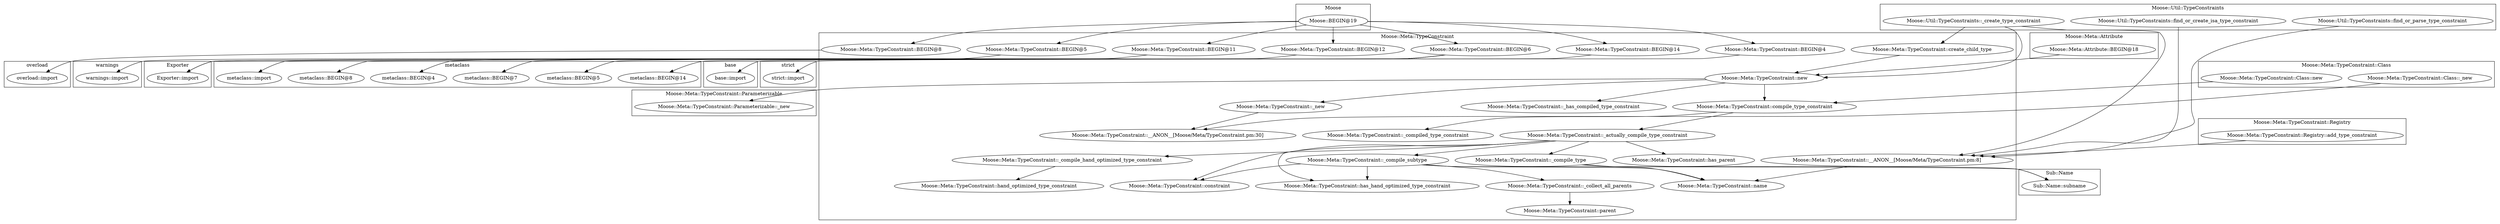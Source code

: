 digraph {
graph [overlap=false]
subgraph cluster_warnings {
	label="warnings";
	"warnings::import";
}
subgraph cluster_Moose_Util_TypeConstraints {
	label="Moose::Util::TypeConstraints";
	"Moose::Util::TypeConstraints::_create_type_constraint";
	"Moose::Util::TypeConstraints::find_or_create_isa_type_constraint";
	"Moose::Util::TypeConstraints::find_or_parse_type_constraint";
}
subgraph cluster_Moose {
	label="Moose";
	"Moose::BEGIN@19";
}
subgraph cluster_Moose_Meta_TypeConstraint_Registry {
	label="Moose::Meta::TypeConstraint::Registry";
	"Moose::Meta::TypeConstraint::Registry::add_type_constraint";
}
subgraph cluster_Sub_Name {
	label="Sub::Name";
	"Sub::Name::subname";
}
subgraph cluster_metaclass {
	label="metaclass";
	"metaclass::BEGIN@8";
	"metaclass::import";
	"metaclass::BEGIN@14";
	"metaclass::BEGIN@5";
	"metaclass::BEGIN@7";
	"metaclass::BEGIN@4";
}
subgraph cluster_Moose_Meta_TypeConstraint_Class {
	label="Moose::Meta::TypeConstraint::Class";
	"Moose::Meta::TypeConstraint::Class::_new";
	"Moose::Meta::TypeConstraint::Class::new";
}
subgraph cluster_Moose_Meta_TypeConstraint_Parameterizable {
	label="Moose::Meta::TypeConstraint::Parameterizable";
	"Moose::Meta::TypeConstraint::Parameterizable::_new";
}
subgraph cluster_base {
	label="base";
	"base::import";
}
subgraph cluster_strict {
	label="strict";
	"strict::import";
}
subgraph cluster_Exporter {
	label="Exporter";
	"Exporter::import";
}
subgraph cluster_overload {
	label="overload";
	"overload::import";
}
subgraph cluster_Moose_Meta_Attribute {
	label="Moose::Meta::Attribute";
	"Moose::Meta::Attribute::BEGIN@18";
}
subgraph cluster_Moose_Meta_TypeConstraint {
	label="Moose::Meta::TypeConstraint";
	"Moose::Meta::TypeConstraint::hand_optimized_type_constraint";
	"Moose::Meta::TypeConstraint::_collect_all_parents";
	"Moose::Meta::TypeConstraint::_compile_type";
	"Moose::Meta::TypeConstraint::_compiled_type_constraint";
	"Moose::Meta::TypeConstraint::_has_compiled_type_constraint";
	"Moose::Meta::TypeConstraint::_compile_hand_optimized_type_constraint";
	"Moose::Meta::TypeConstraint::create_child_type";
	"Moose::Meta::TypeConstraint::BEGIN@8";
	"Moose::Meta::TypeConstraint::__ANON__[Moose/Meta/TypeConstraint.pm:8]";
	"Moose::Meta::TypeConstraint::_actually_compile_type_constraint";
	"Moose::Meta::TypeConstraint::new";
	"Moose::Meta::TypeConstraint::BEGIN@5";
	"Moose::Meta::TypeConstraint::BEGIN@12";
	"Moose::Meta::TypeConstraint::BEGIN@6";
	"Moose::Meta::TypeConstraint::__ANON__[Moose/Meta/TypeConstraint.pm:30]";
	"Moose::Meta::TypeConstraint::parent";
	"Moose::Meta::TypeConstraint::_new";
	"Moose::Meta::TypeConstraint::BEGIN@14";
	"Moose::Meta::TypeConstraint::compile_type_constraint";
	"Moose::Meta::TypeConstraint::name";
	"Moose::Meta::TypeConstraint::_compile_subtype";
	"Moose::Meta::TypeConstraint::has_parent";
	"Moose::Meta::TypeConstraint::BEGIN@11";
	"Moose::Meta::TypeConstraint::constraint";
	"Moose::Meta::TypeConstraint::BEGIN@4";
	"Moose::Meta::TypeConstraint::has_hand_optimized_type_constraint";
}
"Moose::Meta::TypeConstraint::BEGIN@6" -> "metaclass::BEGIN@14";
"Moose::Util::TypeConstraints::_create_type_constraint" -> "Moose::Meta::TypeConstraint::create_child_type";
"Moose::BEGIN@19" -> "Moose::Meta::TypeConstraint::BEGIN@5";
"Moose::Meta::TypeConstraint::BEGIN@11" -> "Exporter::import";
"Moose::Meta::TypeConstraint::BEGIN@12" -> "Exporter::import";
"Moose::Meta::TypeConstraint::new" -> "Moose::Meta::TypeConstraint::compile_type_constraint";
"Moose::Meta::TypeConstraint::Class::new" -> "Moose::Meta::TypeConstraint::compile_type_constraint";
"Moose::Meta::TypeConstraint::_compile_subtype" -> "Moose::Meta::TypeConstraint::name";
"Moose::Meta::TypeConstraint::__ANON__[Moose/Meta/TypeConstraint.pm:8]" -> "Moose::Meta::TypeConstraint::name";
"Moose::Meta::TypeConstraint::_compile_type" -> "Moose::Meta::TypeConstraint::name";
"Moose::Meta::TypeConstraint::new" -> "Moose::Meta::TypeConstraint::Parameterizable::_new";
"Moose::Meta::TypeConstraint::_compile_subtype" -> "Moose::Meta::TypeConstraint::has_hand_optimized_type_constraint";
"Moose::Meta::TypeConstraint::_actually_compile_type_constraint" -> "Moose::Meta::TypeConstraint::has_hand_optimized_type_constraint";
"Moose::Meta::TypeConstraint::new" -> "Moose::Meta::TypeConstraint::_has_compiled_type_constraint";
"Moose::Meta::TypeConstraint::_compile_subtype" -> "Sub::Name::subname";
"Moose::Meta::TypeConstraint::_compile_type" -> "Sub::Name::subname";
"Moose::Meta::TypeConstraint::BEGIN@6" -> "metaclass::BEGIN@7";
"Moose::Util::TypeConstraints::_create_type_constraint" -> "Moose::Meta::TypeConstraint::__ANON__[Moose/Meta/TypeConstraint.pm:8]";
"Moose::Meta::TypeConstraint::Registry::add_type_constraint" -> "Moose::Meta::TypeConstraint::__ANON__[Moose/Meta/TypeConstraint.pm:8]";
"Moose::Util::TypeConstraints::find_or_parse_type_constraint" -> "Moose::Meta::TypeConstraint::__ANON__[Moose/Meta/TypeConstraint.pm:8]";
"Moose::Util::TypeConstraints::find_or_create_isa_type_constraint" -> "Moose::Meta::TypeConstraint::__ANON__[Moose/Meta/TypeConstraint.pm:8]";
"Moose::Meta::TypeConstraint::create_child_type" -> "Moose::Meta::TypeConstraint::new";
"Moose::Util::TypeConstraints::_create_type_constraint" -> "Moose::Meta::TypeConstraint::new";
"Moose::Meta::Attribute::BEGIN@18" -> "Moose::Meta::TypeConstraint::new";
"Moose::BEGIN@19" -> "Moose::Meta::TypeConstraint::BEGIN@11";
"Moose::Meta::TypeConstraint::_compile_subtype" -> "Moose::Meta::TypeConstraint::_collect_all_parents";
"Moose::Meta::TypeConstraint::BEGIN@6" -> "metaclass::import";
"Moose::BEGIN@19" -> "Moose::Meta::TypeConstraint::BEGIN@12";
"Moose::Meta::TypeConstraint::BEGIN@6" -> "metaclass::BEGIN@5";
"Moose::Meta::TypeConstraint::_actually_compile_type_constraint" -> "Moose::Meta::TypeConstraint::_compile_subtype";
"Moose::BEGIN@19" -> "Moose::Meta::TypeConstraint::BEGIN@6";
"Moose::Meta::TypeConstraint::new" -> "Moose::Meta::TypeConstraint::_new";
"Moose::Meta::TypeConstraint::_compile_hand_optimized_type_constraint" -> "Moose::Meta::TypeConstraint::hand_optimized_type_constraint";
"Moose::Meta::TypeConstraint::BEGIN@14" -> "base::import";
"Moose::BEGIN@19" -> "Moose::Meta::TypeConstraint::BEGIN@8";
"Moose::Meta::TypeConstraint::BEGIN@8" -> "overload::import";
"Moose::Meta::TypeConstraint::compile_type_constraint" -> "Moose::Meta::TypeConstraint::_actually_compile_type_constraint";
"Moose::Meta::TypeConstraint::_collect_all_parents" -> "Moose::Meta::TypeConstraint::parent";
"Moose::Meta::TypeConstraint::BEGIN@5" -> "warnings::import";
"Moose::BEGIN@19" -> "Moose::Meta::TypeConstraint::BEGIN@14";
"Moose::Meta::TypeConstraint::_compile_subtype" -> "Moose::Meta::TypeConstraint::constraint";
"Moose::Meta::TypeConstraint::_actually_compile_type_constraint" -> "Moose::Meta::TypeConstraint::constraint";
"Moose::BEGIN@19" -> "Moose::Meta::TypeConstraint::BEGIN@4";
"Moose::Meta::TypeConstraint::_actually_compile_type_constraint" -> "Moose::Meta::TypeConstraint::_compile_type";
"Moose::Meta::TypeConstraint::_actually_compile_type_constraint" -> "Moose::Meta::TypeConstraint::_compile_hand_optimized_type_constraint";
"Moose::Meta::TypeConstraint::_new" -> "Moose::Meta::TypeConstraint::__ANON__[Moose/Meta/TypeConstraint.pm:30]";
"Moose::Meta::TypeConstraint::Class::_new" -> "Moose::Meta::TypeConstraint::__ANON__[Moose/Meta/TypeConstraint.pm:30]";
"Moose::Meta::TypeConstraint::_actually_compile_type_constraint" -> "Moose::Meta::TypeConstraint::has_parent";
"Moose::Meta::TypeConstraint::BEGIN@6" -> "metaclass::BEGIN@8";
"Moose::Meta::TypeConstraint::compile_type_constraint" -> "Moose::Meta::TypeConstraint::_compiled_type_constraint";
"Moose::Meta::TypeConstraint::BEGIN@6" -> "metaclass::BEGIN@4";
"Moose::Meta::TypeConstraint::BEGIN@4" -> "strict::import";
}
